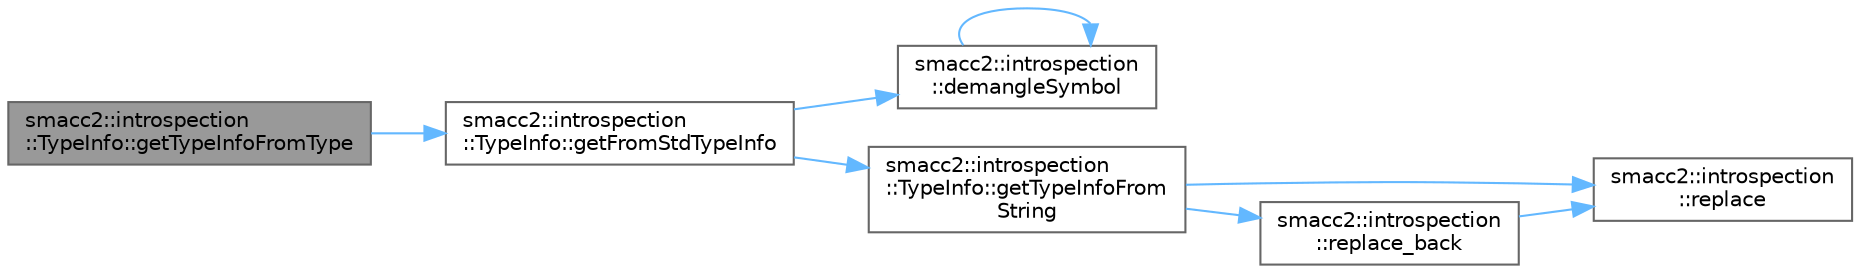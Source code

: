 digraph "smacc2::introspection::TypeInfo::getTypeInfoFromType"
{
 // LATEX_PDF_SIZE
  bgcolor="transparent";
  edge [fontname=Helvetica,fontsize=10,labelfontname=Helvetica,labelfontsize=10];
  node [fontname=Helvetica,fontsize=10,shape=box,height=0.2,width=0.4];
  rankdir="LR";
  Node1 [label="smacc2::introspection\l::TypeInfo::getTypeInfoFromType",height=0.2,width=0.4,color="gray40", fillcolor="grey60", style="filled", fontcolor="black",tooltip=" "];
  Node1 -> Node2 [color="steelblue1",style="solid"];
  Node2 [label="smacc2::introspection\l::TypeInfo::getFromStdTypeInfo",height=0.2,width=0.4,color="grey40", fillcolor="white", style="filled",URL="$classsmacc2_1_1introspection_1_1TypeInfo.html#a5d6befc2666d265b9d5056a5f0810b47",tooltip=" "];
  Node2 -> Node3 [color="steelblue1",style="solid"];
  Node3 [label="smacc2::introspection\l::demangleSymbol",height=0.2,width=0.4,color="grey40", fillcolor="white", style="filled",URL="$namespacesmacc2_1_1introspection.html#aba19132e50f25adee919c2504ae6a3a2",tooltip=" "];
  Node3 -> Node3 [color="steelblue1",style="solid"];
  Node2 -> Node4 [color="steelblue1",style="solid"];
  Node4 [label="smacc2::introspection\l::TypeInfo::getTypeInfoFrom\lString",height=0.2,width=0.4,color="grey40", fillcolor="white", style="filled",URL="$classsmacc2_1_1introspection_1_1TypeInfo.html#a33b53d23a85b262fd4c485ac6a20cd2a",tooltip=" "];
  Node4 -> Node5 [color="steelblue1",style="solid"];
  Node5 [label="smacc2::introspection\l::replace",height=0.2,width=0.4,color="grey40", fillcolor="white", style="filled",URL="$namespacesmacc2_1_1introspection.html#a8e84e2d02c21826a4dfe6c4239f6c1be",tooltip=" "];
  Node4 -> Node6 [color="steelblue1",style="solid"];
  Node6 [label="smacc2::introspection\l::replace_back",height=0.2,width=0.4,color="grey40", fillcolor="white", style="filled",URL="$namespacesmacc2_1_1introspection.html#ad2f1043bfacc3386a4a5c0b79394c28d",tooltip=" "];
  Node6 -> Node5 [color="steelblue1",style="solid"];
}
